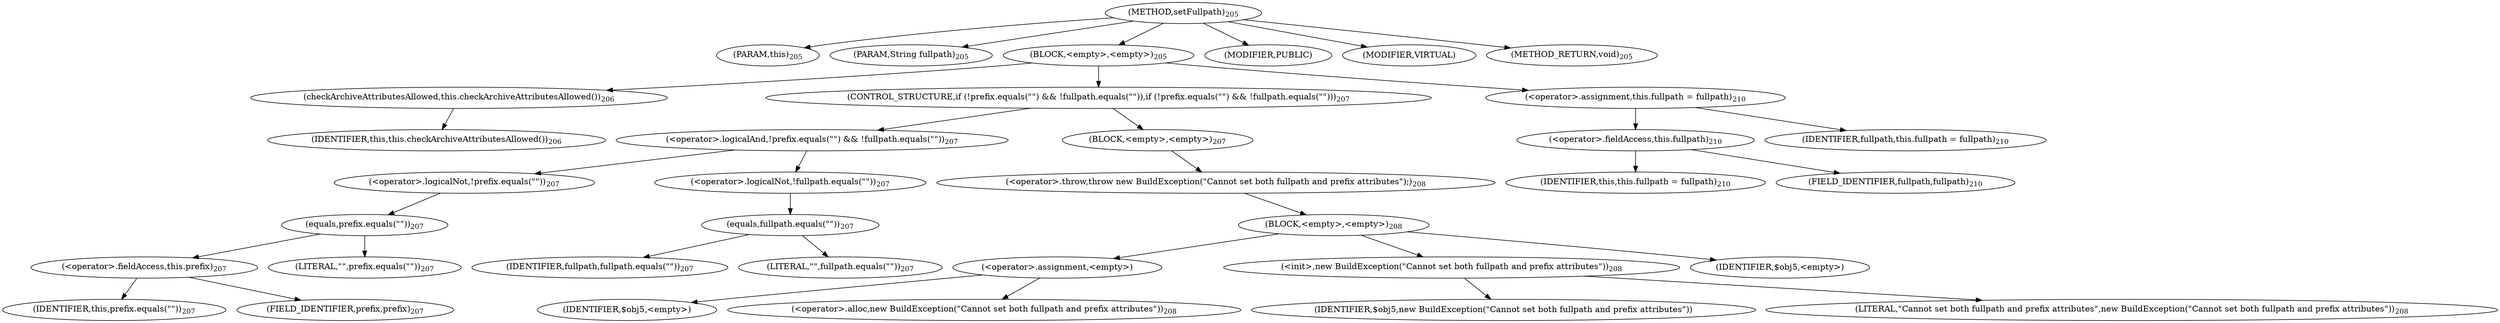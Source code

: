 digraph "setFullpath" {  
"552" [label = <(METHOD,setFullpath)<SUB>205</SUB>> ]
"30" [label = <(PARAM,this)<SUB>205</SUB>> ]
"553" [label = <(PARAM,String fullpath)<SUB>205</SUB>> ]
"554" [label = <(BLOCK,&lt;empty&gt;,&lt;empty&gt;)<SUB>205</SUB>> ]
"555" [label = <(checkArchiveAttributesAllowed,this.checkArchiveAttributesAllowed())<SUB>206</SUB>> ]
"29" [label = <(IDENTIFIER,this,this.checkArchiveAttributesAllowed())<SUB>206</SUB>> ]
"556" [label = <(CONTROL_STRUCTURE,if (!prefix.equals(&quot;&quot;) &amp;&amp; !fullpath.equals(&quot;&quot;)),if (!prefix.equals(&quot;&quot;) &amp;&amp; !fullpath.equals(&quot;&quot;)))<SUB>207</SUB>> ]
"557" [label = <(&lt;operator&gt;.logicalAnd,!prefix.equals(&quot;&quot;) &amp;&amp; !fullpath.equals(&quot;&quot;))<SUB>207</SUB>> ]
"558" [label = <(&lt;operator&gt;.logicalNot,!prefix.equals(&quot;&quot;))<SUB>207</SUB>> ]
"559" [label = <(equals,prefix.equals(&quot;&quot;))<SUB>207</SUB>> ]
"560" [label = <(&lt;operator&gt;.fieldAccess,this.prefix)<SUB>207</SUB>> ]
"561" [label = <(IDENTIFIER,this,prefix.equals(&quot;&quot;))<SUB>207</SUB>> ]
"562" [label = <(FIELD_IDENTIFIER,prefix,prefix)<SUB>207</SUB>> ]
"563" [label = <(LITERAL,&quot;&quot;,prefix.equals(&quot;&quot;))<SUB>207</SUB>> ]
"564" [label = <(&lt;operator&gt;.logicalNot,!fullpath.equals(&quot;&quot;))<SUB>207</SUB>> ]
"565" [label = <(equals,fullpath.equals(&quot;&quot;))<SUB>207</SUB>> ]
"566" [label = <(IDENTIFIER,fullpath,fullpath.equals(&quot;&quot;))<SUB>207</SUB>> ]
"567" [label = <(LITERAL,&quot;&quot;,fullpath.equals(&quot;&quot;))<SUB>207</SUB>> ]
"568" [label = <(BLOCK,&lt;empty&gt;,&lt;empty&gt;)<SUB>207</SUB>> ]
"569" [label = <(&lt;operator&gt;.throw,throw new BuildException(&quot;Cannot set both fullpath and prefix attributes&quot;);)<SUB>208</SUB>> ]
"570" [label = <(BLOCK,&lt;empty&gt;,&lt;empty&gt;)<SUB>208</SUB>> ]
"571" [label = <(&lt;operator&gt;.assignment,&lt;empty&gt;)> ]
"572" [label = <(IDENTIFIER,$obj5,&lt;empty&gt;)> ]
"573" [label = <(&lt;operator&gt;.alloc,new BuildException(&quot;Cannot set both fullpath and prefix attributes&quot;))<SUB>208</SUB>> ]
"574" [label = <(&lt;init&gt;,new BuildException(&quot;Cannot set both fullpath and prefix attributes&quot;))<SUB>208</SUB>> ]
"575" [label = <(IDENTIFIER,$obj5,new BuildException(&quot;Cannot set both fullpath and prefix attributes&quot;))> ]
"576" [label = <(LITERAL,&quot;Cannot set both fullpath and prefix attributes&quot;,new BuildException(&quot;Cannot set both fullpath and prefix attributes&quot;))<SUB>208</SUB>> ]
"577" [label = <(IDENTIFIER,$obj5,&lt;empty&gt;)> ]
"578" [label = <(&lt;operator&gt;.assignment,this.fullpath = fullpath)<SUB>210</SUB>> ]
"579" [label = <(&lt;operator&gt;.fieldAccess,this.fullpath)<SUB>210</SUB>> ]
"31" [label = <(IDENTIFIER,this,this.fullpath = fullpath)<SUB>210</SUB>> ]
"580" [label = <(FIELD_IDENTIFIER,fullpath,fullpath)<SUB>210</SUB>> ]
"581" [label = <(IDENTIFIER,fullpath,this.fullpath = fullpath)<SUB>210</SUB>> ]
"582" [label = <(MODIFIER,PUBLIC)> ]
"583" [label = <(MODIFIER,VIRTUAL)> ]
"584" [label = <(METHOD_RETURN,void)<SUB>205</SUB>> ]
  "552" -> "30" 
  "552" -> "553" 
  "552" -> "554" 
  "552" -> "582" 
  "552" -> "583" 
  "552" -> "584" 
  "554" -> "555" 
  "554" -> "556" 
  "554" -> "578" 
  "555" -> "29" 
  "556" -> "557" 
  "556" -> "568" 
  "557" -> "558" 
  "557" -> "564" 
  "558" -> "559" 
  "559" -> "560" 
  "559" -> "563" 
  "560" -> "561" 
  "560" -> "562" 
  "564" -> "565" 
  "565" -> "566" 
  "565" -> "567" 
  "568" -> "569" 
  "569" -> "570" 
  "570" -> "571" 
  "570" -> "574" 
  "570" -> "577" 
  "571" -> "572" 
  "571" -> "573" 
  "574" -> "575" 
  "574" -> "576" 
  "578" -> "579" 
  "578" -> "581" 
  "579" -> "31" 
  "579" -> "580" 
}

